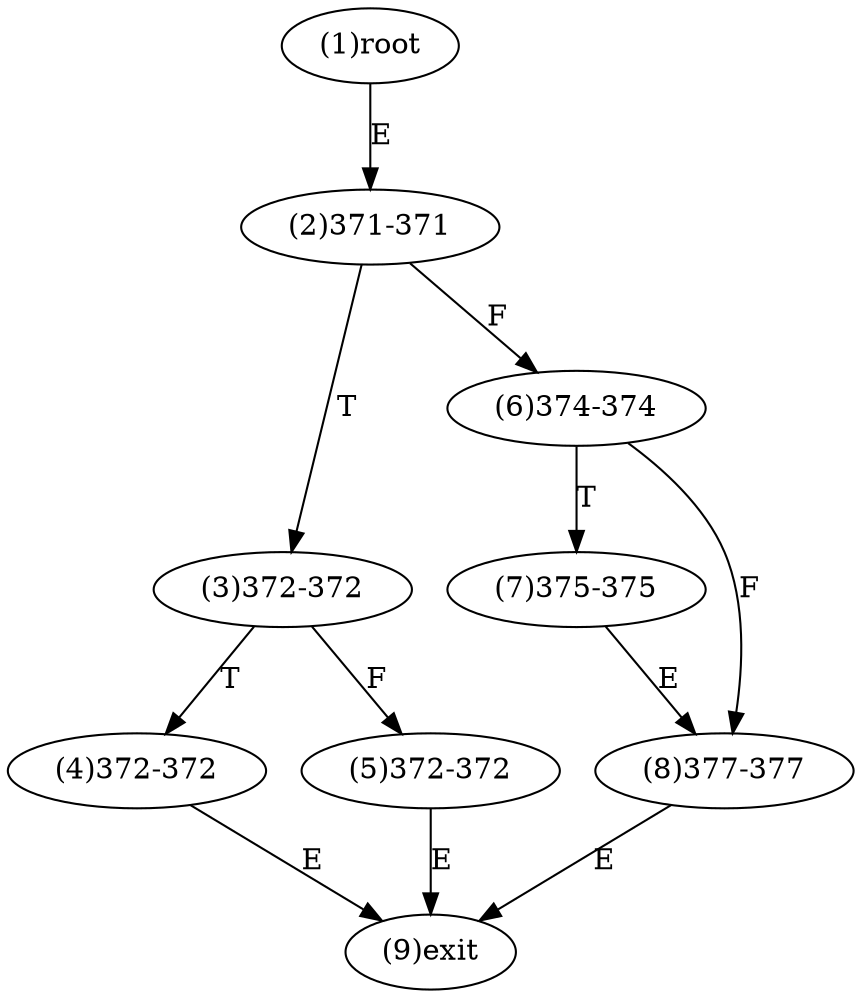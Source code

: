 digraph "" { 
1[ label="(1)root"];
2[ label="(2)371-371"];
3[ label="(3)372-372"];
4[ label="(4)372-372"];
5[ label="(5)372-372"];
6[ label="(6)374-374"];
7[ label="(7)375-375"];
8[ label="(8)377-377"];
9[ label="(9)exit"];
1->2[ label="E"];
2->6[ label="F"];
2->3[ label="T"];
3->5[ label="F"];
3->4[ label="T"];
4->9[ label="E"];
5->9[ label="E"];
6->8[ label="F"];
6->7[ label="T"];
7->8[ label="E"];
8->9[ label="E"];
}